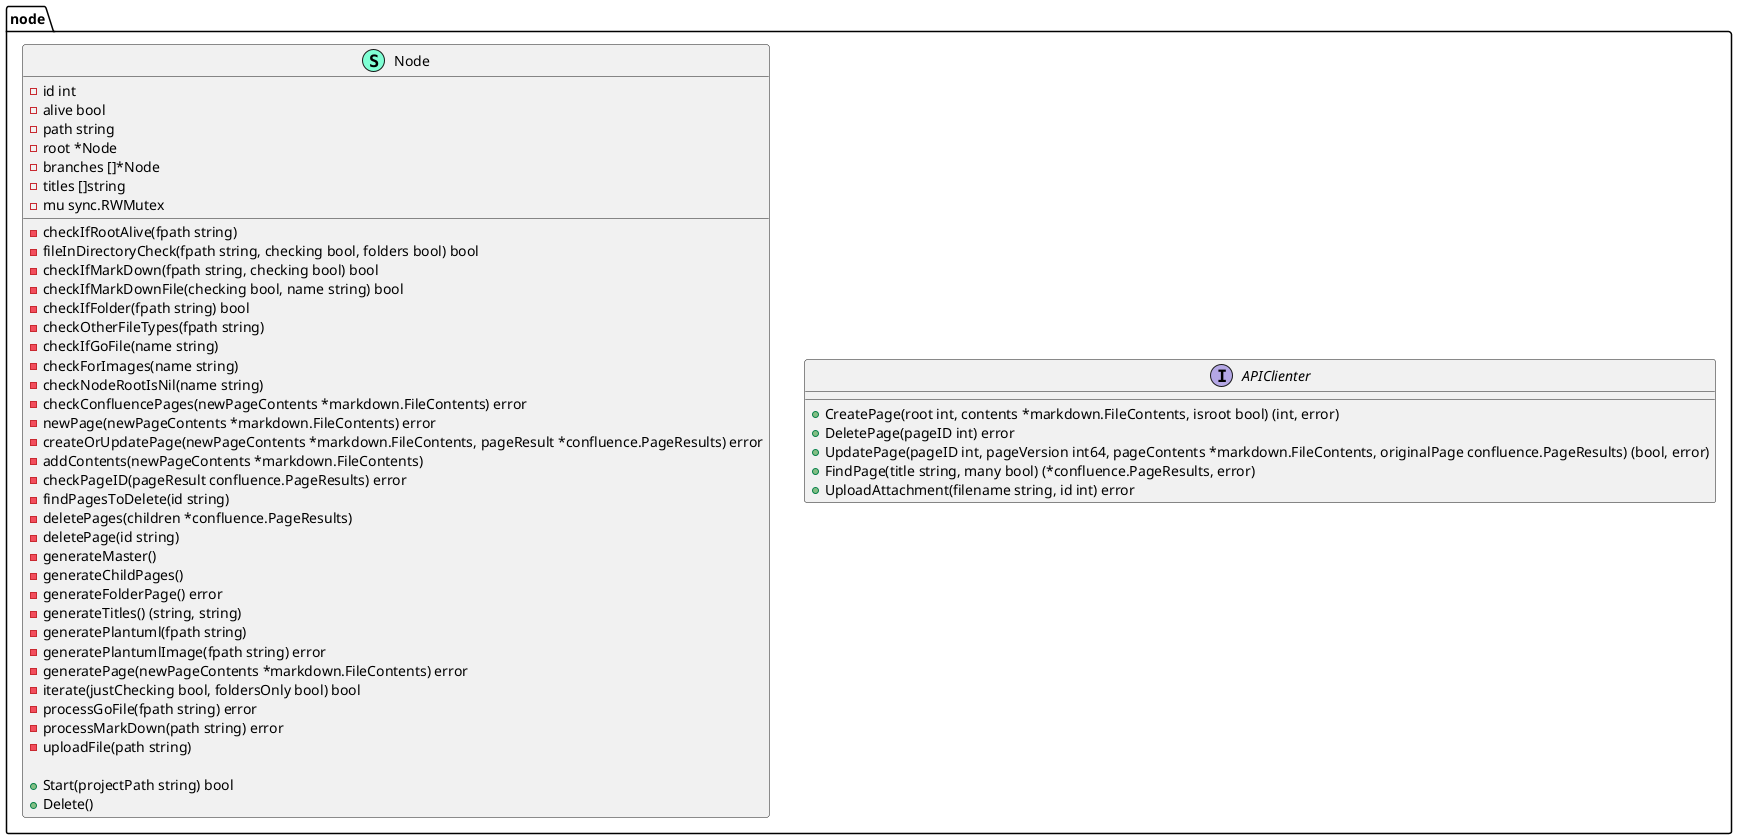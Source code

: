 @startuml
namespace node {
    interface APIClienter  {
        + CreatePage(root int, contents *markdown.FileContents, isroot bool) (int, error)
        + DeletePage(pageID int) error
        + UpdatePage(pageID int, pageVersion int64, pageContents *markdown.FileContents, originalPage confluence.PageResults) (bool, error)
        + FindPage(title string, many bool) (*confluence.PageResults, error)
        + UploadAttachment(filename string, id int) error

    }
    class Node << (S,Aquamarine) >> {
        - id int
        - alive bool
        - path string
        - root *Node
        - branches []*Node
        - titles []string
        - mu sync.RWMutex

        - checkIfRootAlive(fpath string) 
        - fileInDirectoryCheck(fpath string, checking bool, folders bool) bool
        - checkIfMarkDown(fpath string, checking bool) bool
        - checkIfMarkDownFile(checking bool, name string) bool
        - checkIfFolder(fpath string) bool
        - checkOtherFileTypes(fpath string) 
        - checkIfGoFile(name string) 
        - checkForImages(name string) 
        - checkNodeRootIsNil(name string) 
        - checkConfluencePages(newPageContents *markdown.FileContents) error
        - newPage(newPageContents *markdown.FileContents) error
        - createOrUpdatePage(newPageContents *markdown.FileContents, pageResult *confluence.PageResults) error
        - addContents(newPageContents *markdown.FileContents) 
        - checkPageID(pageResult confluence.PageResults) error
        - findPagesToDelete(id string) 
        - deletePages(children *confluence.PageResults) 
        - deletePage(id string) 
        - generateMaster() 
        - generateChildPages() 
        - generateFolderPage() error
        - generateTitles() (string, string)
        - generatePlantuml(fpath string) 
        - generatePlantumlImage(fpath string) error
        - generatePage(newPageContents *markdown.FileContents) error
        - iterate(justChecking bool, foldersOnly bool) bool
        - processGoFile(fpath string) error
        - processMarkDown(path string) error
        - uploadFile(path string) 

        + Start(projectPath string) bool
        + Delete() 

    }
}


@enduml
